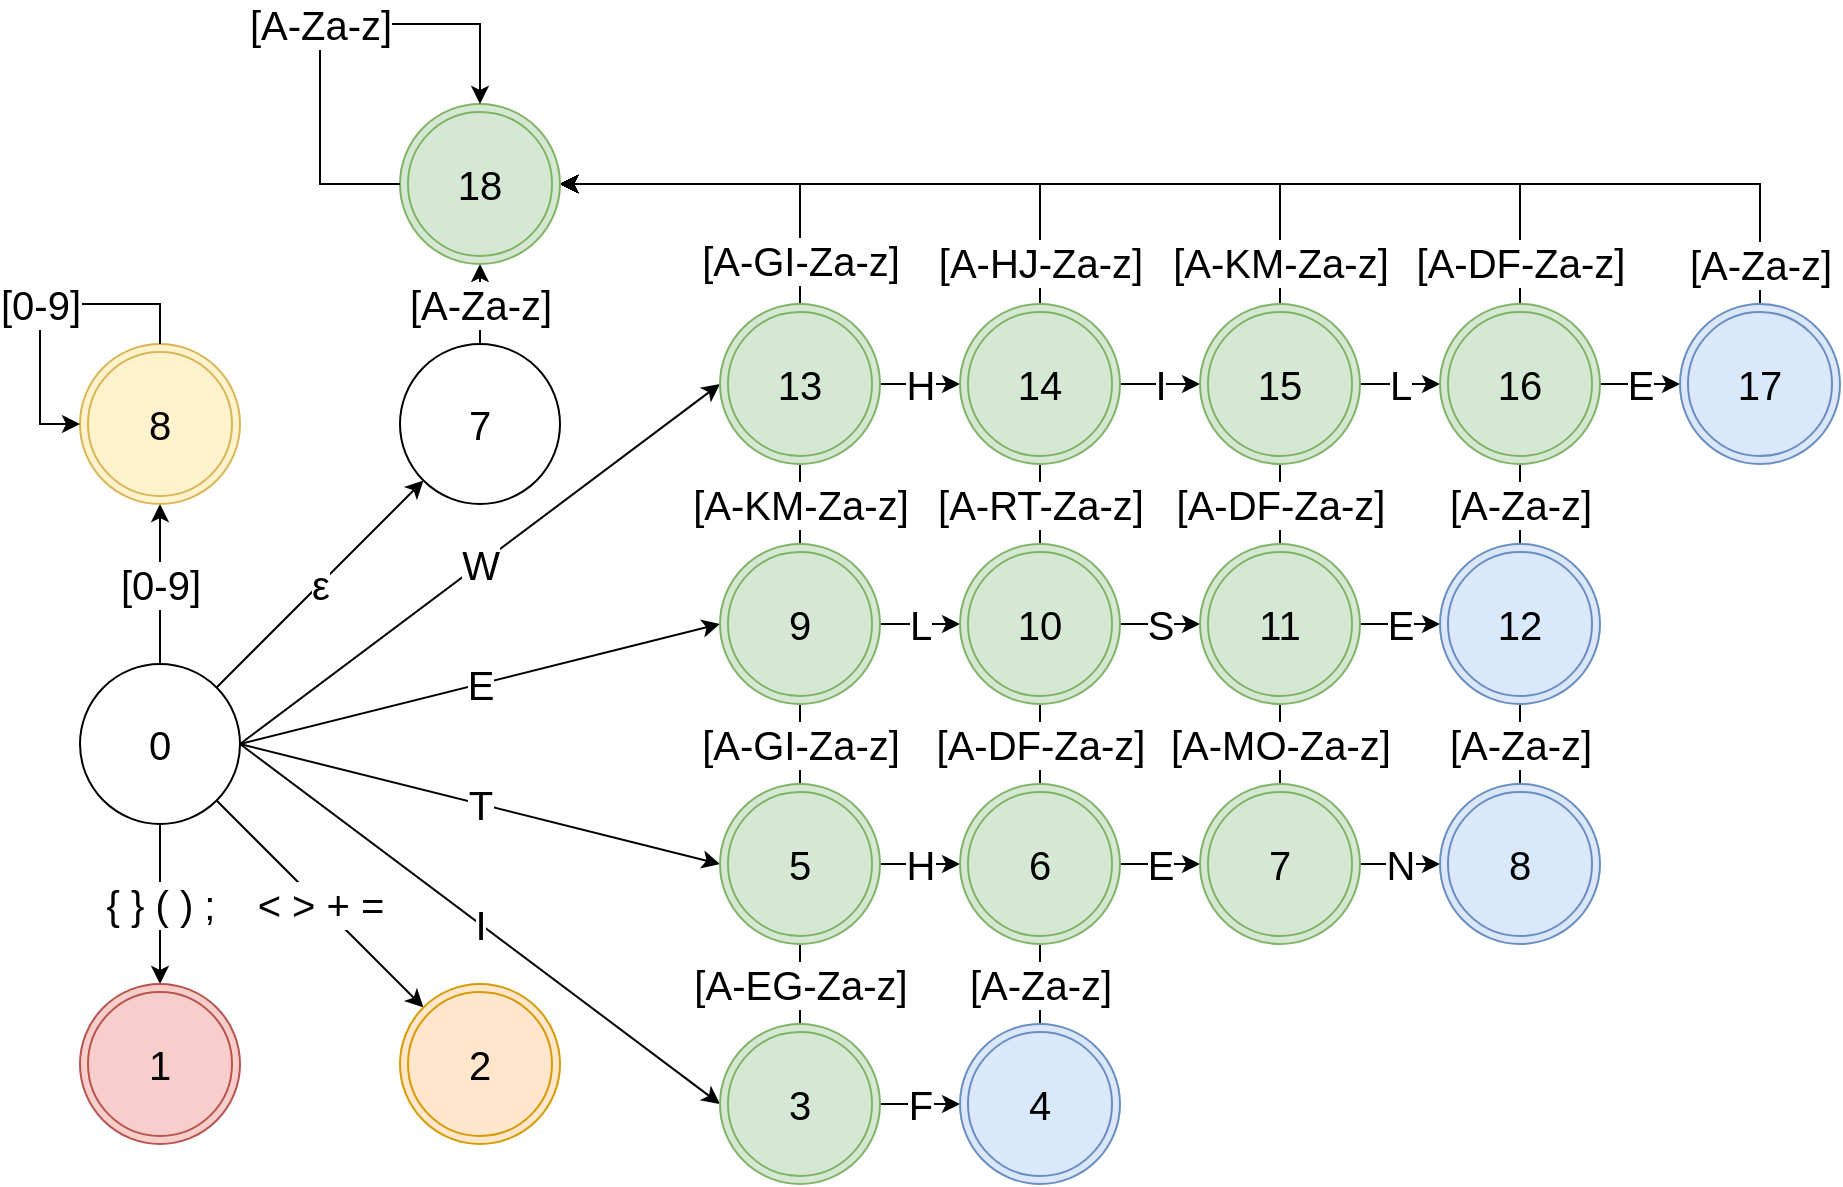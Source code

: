 <mxfile version="10.7.7" type="device"><diagram id="Cx7z8vA0UHoBSA7at_AG" name="Page-1"><mxGraphModel dx="1394" dy="747" grid="1" gridSize="10" guides="1" tooltips="1" connect="1" arrows="1" fold="1" page="1" pageScale="1" pageWidth="827" pageHeight="1169" math="0" shadow="0"><root><mxCell id="0"/><mxCell id="1" parent="0"/><mxCell id="14mDoEEIEKbeg_Cy_-Ia-2" value="{ } ( ) ;" style="edgeStyle=orthogonalEdgeStyle;rounded=0;orthogonalLoop=1;jettySize=auto;html=1;exitX=0.5;exitY=1;exitDx=0;exitDy=0;fontSize=20;entryX=0.5;entryY=0;entryDx=0;entryDy=0;" edge="1" parent="1" source="fkXB4IhUIuQRAC3rqQto-1" target="14mDoEEIEKbeg_Cy_-Ia-3"><mxGeometry relative="1" as="geometry"><mxPoint x="200" y="440" as="targetPoint"/></mxGeometry></mxCell><mxCell id="14mDoEEIEKbeg_Cy_-Ia-6" value="&amp;lt; &amp;gt; + =" style="rounded=0;orthogonalLoop=1;jettySize=auto;html=1;exitX=1;exitY=1;exitDx=0;exitDy=0;entryX=0;entryY=0;entryDx=0;entryDy=0;fontSize=20;" edge="1" parent="1" source="fkXB4IhUIuQRAC3rqQto-1" target="14mDoEEIEKbeg_Cy_-Ia-5"><mxGeometry relative="1" as="geometry"/></mxCell><mxCell id="14mDoEEIEKbeg_Cy_-Ia-9" value="I" style="edgeStyle=none;rounded=0;orthogonalLoop=1;jettySize=auto;html=1;exitX=1;exitY=0.5;exitDx=0;exitDy=0;entryX=0;entryY=0.5;entryDx=0;entryDy=0;fontSize=20;" edge="1" parent="1" source="fkXB4IhUIuQRAC3rqQto-1" target="14mDoEEIEKbeg_Cy_-Ia-10"><mxGeometry relative="1" as="geometry"><mxPoint x="200" y="440" as="targetPoint"/></mxGeometry></mxCell><mxCell id="14mDoEEIEKbeg_Cy_-Ia-15" value="T" style="edgeStyle=none;rounded=0;orthogonalLoop=1;jettySize=auto;html=1;exitX=1;exitY=0.5;exitDx=0;exitDy=0;entryX=0;entryY=0.5;entryDx=0;entryDy=0;fontSize=20;" edge="1" parent="1" source="fkXB4IhUIuQRAC3rqQto-1" target="14mDoEEIEKbeg_Cy_-Ia-11"><mxGeometry relative="1" as="geometry"/></mxCell><mxCell id="14mDoEEIEKbeg_Cy_-Ia-17" value="E" style="edgeStyle=none;rounded=0;orthogonalLoop=1;jettySize=auto;html=1;exitX=1;exitY=0.5;exitDx=0;exitDy=0;entryX=0;entryY=0.5;entryDx=0;entryDy=0;fontSize=20;" edge="1" parent="1" source="fkXB4IhUIuQRAC3rqQto-1" target="14mDoEEIEKbeg_Cy_-Ia-12"><mxGeometry relative="1" as="geometry"/></mxCell><mxCell id="14mDoEEIEKbeg_Cy_-Ia-18" value="W" style="edgeStyle=none;rounded=0;orthogonalLoop=1;jettySize=auto;html=1;exitX=1;exitY=0.5;exitDx=0;exitDy=0;entryX=0;entryY=0.5;entryDx=0;entryDy=0;fontSize=20;" edge="1" parent="1" source="fkXB4IhUIuQRAC3rqQto-1" target="14mDoEEIEKbeg_Cy_-Ia-13"><mxGeometry relative="1" as="geometry"/></mxCell><mxCell id="14mDoEEIEKbeg_Cy_-Ia-19" value="ε" style="edgeStyle=none;rounded=0;orthogonalLoop=1;jettySize=auto;html=1;exitX=1;exitY=0;exitDx=0;exitDy=0;entryX=0;entryY=1;entryDx=0;entryDy=0;fontSize=20;" edge="1" parent="1" source="fkXB4IhUIuQRAC3rqQto-1" target="14mDoEEIEKbeg_Cy_-Ia-21"><mxGeometry relative="1" as="geometry"><mxPoint x="212" y="308" as="targetPoint"/></mxGeometry></mxCell><mxCell id="14mDoEEIEKbeg_Cy_-Ia-20" value="[0-9]" style="edgeStyle=none;rounded=0;orthogonalLoop=1;jettySize=auto;html=1;exitX=0.5;exitY=0;exitDx=0;exitDy=0;entryX=0.5;entryY=1;entryDx=0;entryDy=0;fontSize=20;" edge="1" parent="1" source="fkXB4IhUIuQRAC3rqQto-1" target="14mDoEEIEKbeg_Cy_-Ia-16"><mxGeometry relative="1" as="geometry"/></mxCell><mxCell id="fkXB4IhUIuQRAC3rqQto-1" value="0" style="ellipse;whiteSpace=wrap;html=1;aspect=fixed;fontSize=20;" parent="1" vertex="1"><mxGeometry x="40" y="400" width="80" height="80" as="geometry"/></mxCell><mxCell id="14mDoEEIEKbeg_Cy_-Ia-3" value="1" style="ellipse;shape=doubleEllipse;whiteSpace=wrap;html=1;aspect=fixed;fontSize=20;fillColor=#f8cecc;strokeColor=#b85450;" vertex="1" parent="1"><mxGeometry x="40" y="560" width="80" height="80" as="geometry"/></mxCell><mxCell id="14mDoEEIEKbeg_Cy_-Ia-5" value="2" style="ellipse;shape=doubleEllipse;whiteSpace=wrap;html=1;aspect=fixed;fontSize=20;fillColor=#ffe6cc;strokeColor=#d79b00;" vertex="1" parent="1"><mxGeometry x="200" y="560" width="80" height="80" as="geometry"/></mxCell><mxCell id="14mDoEEIEKbeg_Cy_-Ia-23" value="F" style="edgeStyle=none;rounded=0;orthogonalLoop=1;jettySize=auto;html=1;exitX=1;exitY=0.5;exitDx=0;exitDy=0;entryX=0;entryY=0.5;entryDx=0;entryDy=0;fontSize=20;" edge="1" parent="1" source="14mDoEEIEKbeg_Cy_-Ia-10" target="14mDoEEIEKbeg_Cy_-Ia-22"><mxGeometry relative="1" as="geometry"/></mxCell><mxCell id="14mDoEEIEKbeg_Cy_-Ia-66" value="[A-EG-Za-z]" style="edgeStyle=orthogonalEdgeStyle;rounded=0;orthogonalLoop=1;jettySize=auto;html=1;exitX=0.5;exitY=0;exitDx=0;exitDy=0;entryX=1;entryY=0.5;entryDx=0;entryDy=0;fontSize=20;" edge="1" parent="1" source="14mDoEEIEKbeg_Cy_-Ia-10" target="14mDoEEIEKbeg_Cy_-Ia-45"><mxGeometry x="-0.926" relative="1" as="geometry"><mxPoint as="offset"/></mxGeometry></mxCell><mxCell id="14mDoEEIEKbeg_Cy_-Ia-10" value="3" style="ellipse;shape=doubleEllipse;whiteSpace=wrap;html=1;aspect=fixed;fontSize=20;fillColor=#d5e8d4;strokeColor=#82b366;" vertex="1" parent="1"><mxGeometry x="360" y="580" width="80" height="80" as="geometry"/></mxCell><mxCell id="14mDoEEIEKbeg_Cy_-Ia-27" value="H" style="edgeStyle=none;rounded=0;orthogonalLoop=1;jettySize=auto;html=1;exitX=1;exitY=0.5;exitDx=0;exitDy=0;entryX=0;entryY=0.5;entryDx=0;entryDy=0;fontSize=20;" edge="1" parent="1" source="14mDoEEIEKbeg_Cy_-Ia-11" target="14mDoEEIEKbeg_Cy_-Ia-24"><mxGeometry relative="1" as="geometry"/></mxCell><mxCell id="14mDoEEIEKbeg_Cy_-Ia-61" value="[A-GI-Za-z]&lt;br&gt;" style="edgeStyle=orthogonalEdgeStyle;rounded=0;orthogonalLoop=1;jettySize=auto;html=1;exitX=0.5;exitY=0;exitDx=0;exitDy=0;entryX=1;entryY=0.5;entryDx=0;entryDy=0;fontSize=20;" edge="1" parent="1" source="14mDoEEIEKbeg_Cy_-Ia-11" target="14mDoEEIEKbeg_Cy_-Ia-45"><mxGeometry x="-0.905" relative="1" as="geometry"><mxPoint as="offset"/></mxGeometry></mxCell><mxCell id="14mDoEEIEKbeg_Cy_-Ia-11" value="5" style="ellipse;shape=doubleEllipse;whiteSpace=wrap;html=1;aspect=fixed;fontSize=20;fillColor=#d5e8d4;strokeColor=#82b366;" vertex="1" parent="1"><mxGeometry x="360" y="460" width="80" height="80" as="geometry"/></mxCell><mxCell id="14mDoEEIEKbeg_Cy_-Ia-33" value="L" style="edgeStyle=none;rounded=0;orthogonalLoop=1;jettySize=auto;html=1;exitX=1;exitY=0.5;exitDx=0;exitDy=0;entryX=0;entryY=0.5;entryDx=0;entryDy=0;fontSize=20;" edge="1" parent="1" source="14mDoEEIEKbeg_Cy_-Ia-12" target="14mDoEEIEKbeg_Cy_-Ia-30"><mxGeometry relative="1" as="geometry"/></mxCell><mxCell id="14mDoEEIEKbeg_Cy_-Ia-55" value="[A-KM-Za-z]" style="edgeStyle=orthogonalEdgeStyle;rounded=0;orthogonalLoop=1;jettySize=auto;html=1;exitX=0.5;exitY=0;exitDx=0;exitDy=0;entryX=1;entryY=0.5;entryDx=0;entryDy=0;fontSize=20;" edge="1" parent="1" source="14mDoEEIEKbeg_Cy_-Ia-12" target="14mDoEEIEKbeg_Cy_-Ia-45"><mxGeometry x="-0.867" relative="1" as="geometry"><mxPoint as="offset"/></mxGeometry></mxCell><mxCell id="14mDoEEIEKbeg_Cy_-Ia-12" value="9" style="ellipse;shape=doubleEllipse;whiteSpace=wrap;html=1;aspect=fixed;fontSize=20;fillColor=#d5e8d4;strokeColor=#82b366;" vertex="1" parent="1"><mxGeometry x="360" y="340" width="80" height="80" as="geometry"/></mxCell><mxCell id="14mDoEEIEKbeg_Cy_-Ia-40" value="H" style="edgeStyle=none;rounded=0;orthogonalLoop=1;jettySize=auto;html=1;exitX=1;exitY=0.5;exitDx=0;exitDy=0;entryX=0;entryY=0.5;entryDx=0;entryDy=0;fontSize=20;" edge="1" parent="1" source="14mDoEEIEKbeg_Cy_-Ia-13" target="14mDoEEIEKbeg_Cy_-Ia-36"><mxGeometry relative="1" as="geometry"/></mxCell><mxCell id="14mDoEEIEKbeg_Cy_-Ia-50" value="[A-GI-Za-z]" style="edgeStyle=orthogonalEdgeStyle;rounded=0;orthogonalLoop=1;jettySize=auto;html=1;exitX=0.5;exitY=0;exitDx=0;exitDy=0;entryX=1;entryY=0.5;entryDx=0;entryDy=0;fontSize=20;" edge="1" parent="1" source="14mDoEEIEKbeg_Cy_-Ia-13" target="14mDoEEIEKbeg_Cy_-Ia-45"><mxGeometry x="-0.75" relative="1" as="geometry"><mxPoint as="offset"/></mxGeometry></mxCell><mxCell id="14mDoEEIEKbeg_Cy_-Ia-13" value="13" style="ellipse;shape=doubleEllipse;whiteSpace=wrap;html=1;aspect=fixed;fontSize=20;fillColor=#d5e8d4;strokeColor=#82b366;" vertex="1" parent="1"><mxGeometry x="360" y="220" width="80" height="80" as="geometry"/></mxCell><mxCell id="14mDoEEIEKbeg_Cy_-Ia-16" value="8" style="ellipse;shape=doubleEllipse;whiteSpace=wrap;html=1;aspect=fixed;fontSize=20;fillColor=#fff2cc;strokeColor=#d6b656;" vertex="1" parent="1"><mxGeometry x="40" y="240" width="80" height="80" as="geometry"/></mxCell><mxCell id="14mDoEEIEKbeg_Cy_-Ia-46" value="[A-Za-z]" style="edgeStyle=none;rounded=0;orthogonalLoop=1;jettySize=auto;html=1;exitX=0.5;exitY=0;exitDx=0;exitDy=0;entryX=0.5;entryY=1;entryDx=0;entryDy=0;fontSize=20;" edge="1" parent="1" source="14mDoEEIEKbeg_Cy_-Ia-21" target="14mDoEEIEKbeg_Cy_-Ia-45"><mxGeometry relative="1" as="geometry"/></mxCell><mxCell id="14mDoEEIEKbeg_Cy_-Ia-21" value="7" style="ellipse;whiteSpace=wrap;html=1;aspect=fixed;fontSize=20;" vertex="1" parent="1"><mxGeometry x="200" y="240" width="80" height="80" as="geometry"/></mxCell><mxCell id="14mDoEEIEKbeg_Cy_-Ia-67" value="[A-Za-z]" style="edgeStyle=orthogonalEdgeStyle;rounded=0;orthogonalLoop=1;jettySize=auto;html=1;exitX=0.5;exitY=0;exitDx=0;exitDy=0;entryX=1;entryY=0.5;entryDx=0;entryDy=0;fontSize=20;" edge="1" parent="1" source="14mDoEEIEKbeg_Cy_-Ia-22" target="14mDoEEIEKbeg_Cy_-Ia-45"><mxGeometry x="-0.939" relative="1" as="geometry"><mxPoint as="offset"/></mxGeometry></mxCell><mxCell id="14mDoEEIEKbeg_Cy_-Ia-22" value="4" style="ellipse;shape=doubleEllipse;whiteSpace=wrap;html=1;aspect=fixed;fontSize=20;fillColor=#dae8fc;strokeColor=#6c8ebf;" vertex="1" parent="1"><mxGeometry x="480" y="580" width="80" height="80" as="geometry"/></mxCell><mxCell id="14mDoEEIEKbeg_Cy_-Ia-28" value="E" style="edgeStyle=none;rounded=0;orthogonalLoop=1;jettySize=auto;html=1;exitX=1;exitY=0.5;exitDx=0;exitDy=0;entryX=0;entryY=0.5;entryDx=0;entryDy=0;fontSize=20;" edge="1" parent="1" source="14mDoEEIEKbeg_Cy_-Ia-24" target="14mDoEEIEKbeg_Cy_-Ia-25"><mxGeometry relative="1" as="geometry"/></mxCell><mxCell id="14mDoEEIEKbeg_Cy_-Ia-62" value="[A-DF-Za-z]" style="edgeStyle=orthogonalEdgeStyle;rounded=0;orthogonalLoop=1;jettySize=auto;html=1;exitX=0.5;exitY=0;exitDx=0;exitDy=0;entryX=1;entryY=0.5;entryDx=0;entryDy=0;fontSize=20;" edge="1" parent="1" source="14mDoEEIEKbeg_Cy_-Ia-24" target="14mDoEEIEKbeg_Cy_-Ia-45"><mxGeometry x="-0.926" relative="1" as="geometry"><mxPoint as="offset"/></mxGeometry></mxCell><mxCell id="14mDoEEIEKbeg_Cy_-Ia-24" value="6" style="ellipse;shape=doubleEllipse;whiteSpace=wrap;html=1;aspect=fixed;fontSize=20;fillColor=#d5e8d4;strokeColor=#82b366;" vertex="1" parent="1"><mxGeometry x="480" y="460" width="80" height="80" as="geometry"/></mxCell><mxCell id="14mDoEEIEKbeg_Cy_-Ia-29" value="N" style="edgeStyle=none;rounded=0;orthogonalLoop=1;jettySize=auto;html=1;exitX=1;exitY=0.5;exitDx=0;exitDy=0;entryX=0;entryY=0.5;entryDx=0;entryDy=0;fontSize=20;" edge="1" parent="1" source="14mDoEEIEKbeg_Cy_-Ia-25" target="14mDoEEIEKbeg_Cy_-Ia-26"><mxGeometry relative="1" as="geometry"/></mxCell><mxCell id="14mDoEEIEKbeg_Cy_-Ia-63" value="[A-MO-Za-z]" style="edgeStyle=orthogonalEdgeStyle;rounded=0;orthogonalLoop=1;jettySize=auto;html=1;exitX=0.5;exitY=0;exitDx=0;exitDy=0;entryX=1;entryY=0.5;entryDx=0;entryDy=0;fontSize=20;" edge="1" parent="1" source="14mDoEEIEKbeg_Cy_-Ia-25" target="14mDoEEIEKbeg_Cy_-Ia-45"><mxGeometry x="-0.939" relative="1" as="geometry"><mxPoint as="offset"/></mxGeometry></mxCell><mxCell id="14mDoEEIEKbeg_Cy_-Ia-25" value="7" style="ellipse;shape=doubleEllipse;whiteSpace=wrap;html=1;aspect=fixed;fontSize=20;fillColor=#d5e8d4;strokeColor=#82b366;" vertex="1" parent="1"><mxGeometry x="600" y="460" width="80" height="80" as="geometry"/></mxCell><mxCell id="14mDoEEIEKbeg_Cy_-Ia-65" value="[A-Za-z]&lt;br&gt;" style="edgeStyle=orthogonalEdgeStyle;rounded=0;orthogonalLoop=1;jettySize=auto;html=1;exitX=0.5;exitY=0;exitDx=0;exitDy=0;entryX=1;entryY=0.5;entryDx=0;entryDy=0;fontSize=20;" edge="1" parent="1" source="14mDoEEIEKbeg_Cy_-Ia-26" target="14mDoEEIEKbeg_Cy_-Ia-45"><mxGeometry x="-0.949" relative="1" as="geometry"><mxPoint as="offset"/></mxGeometry></mxCell><mxCell id="14mDoEEIEKbeg_Cy_-Ia-26" value="8" style="ellipse;shape=doubleEllipse;whiteSpace=wrap;html=1;aspect=fixed;fontSize=20;fillColor=#dae8fc;strokeColor=#6c8ebf;" vertex="1" parent="1"><mxGeometry x="720" y="460" width="80" height="80" as="geometry"/></mxCell><mxCell id="14mDoEEIEKbeg_Cy_-Ia-34" value="S" style="edgeStyle=none;rounded=0;orthogonalLoop=1;jettySize=auto;html=1;exitX=1;exitY=0.5;exitDx=0;exitDy=0;entryX=0;entryY=0.5;entryDx=0;entryDy=0;fontSize=20;" edge="1" parent="1" source="14mDoEEIEKbeg_Cy_-Ia-30" target="14mDoEEIEKbeg_Cy_-Ia-31"><mxGeometry relative="1" as="geometry"/></mxCell><mxCell id="14mDoEEIEKbeg_Cy_-Ia-56" value="[A-RT-Za-z]" style="edgeStyle=orthogonalEdgeStyle;rounded=0;orthogonalLoop=1;jettySize=auto;html=1;exitX=0.5;exitY=0;exitDx=0;exitDy=0;entryX=1;entryY=0.5;entryDx=0;entryDy=0;fontSize=20;" edge="1" parent="1" source="14mDoEEIEKbeg_Cy_-Ia-30" target="14mDoEEIEKbeg_Cy_-Ia-45"><mxGeometry x="-0.905" relative="1" as="geometry"><mxPoint as="offset"/></mxGeometry></mxCell><mxCell id="14mDoEEIEKbeg_Cy_-Ia-30" value="10" style="ellipse;shape=doubleEllipse;whiteSpace=wrap;html=1;aspect=fixed;fontSize=20;fillColor=#d5e8d4;strokeColor=#82b366;" vertex="1" parent="1"><mxGeometry x="480" y="340" width="80" height="80" as="geometry"/></mxCell><mxCell id="14mDoEEIEKbeg_Cy_-Ia-35" value="E" style="edgeStyle=none;rounded=0;orthogonalLoop=1;jettySize=auto;html=1;exitX=1;exitY=0.5;exitDx=0;exitDy=0;entryX=0;entryY=0.5;entryDx=0;entryDy=0;fontSize=20;" edge="1" parent="1" source="14mDoEEIEKbeg_Cy_-Ia-31" target="14mDoEEIEKbeg_Cy_-Ia-32"><mxGeometry relative="1" as="geometry"/></mxCell><mxCell id="14mDoEEIEKbeg_Cy_-Ia-59" value="[A-DF-Za-z]" style="edgeStyle=orthogonalEdgeStyle;rounded=0;orthogonalLoop=1;jettySize=auto;html=1;exitX=0.5;exitY=0;exitDx=0;exitDy=0;entryX=1;entryY=0.5;entryDx=0;entryDy=0;fontSize=20;" edge="1" parent="1" source="14mDoEEIEKbeg_Cy_-Ia-31" target="14mDoEEIEKbeg_Cy_-Ia-45"><mxGeometry x="-0.926" relative="1" as="geometry"><mxPoint as="offset"/></mxGeometry></mxCell><mxCell id="14mDoEEIEKbeg_Cy_-Ia-31" value="11" style="ellipse;shape=doubleEllipse;whiteSpace=wrap;html=1;aspect=fixed;fontSize=20;fillColor=#d5e8d4;strokeColor=#82b366;" vertex="1" parent="1"><mxGeometry x="600" y="340" width="80" height="80" as="geometry"/></mxCell><mxCell id="14mDoEEIEKbeg_Cy_-Ia-60" value="[A-Za-z]" style="edgeStyle=orthogonalEdgeStyle;rounded=0;orthogonalLoop=1;jettySize=auto;html=1;exitX=0.5;exitY=0;exitDx=0;exitDy=0;entryX=1;entryY=0.5;entryDx=0;entryDy=0;fontSize=20;" edge="1" parent="1" source="14mDoEEIEKbeg_Cy_-Ia-32" target="14mDoEEIEKbeg_Cy_-Ia-45"><mxGeometry x="-0.939" relative="1" as="geometry"><mxPoint as="offset"/></mxGeometry></mxCell><mxCell id="14mDoEEIEKbeg_Cy_-Ia-32" value="12" style="ellipse;shape=doubleEllipse;whiteSpace=wrap;html=1;aspect=fixed;fontSize=20;fillColor=#dae8fc;strokeColor=#6c8ebf;" vertex="1" parent="1"><mxGeometry x="720" y="340" width="80" height="80" as="geometry"/></mxCell><mxCell id="14mDoEEIEKbeg_Cy_-Ia-41" value="I" style="edgeStyle=none;rounded=0;orthogonalLoop=1;jettySize=auto;html=1;exitX=1;exitY=0.5;exitDx=0;exitDy=0;entryX=0;entryY=0.5;entryDx=0;entryDy=0;fontSize=20;" edge="1" parent="1" source="14mDoEEIEKbeg_Cy_-Ia-36" target="14mDoEEIEKbeg_Cy_-Ia-37"><mxGeometry relative="1" as="geometry"/></mxCell><mxCell id="14mDoEEIEKbeg_Cy_-Ia-51" value="[A-HJ-Za-z]" style="edgeStyle=orthogonalEdgeStyle;rounded=0;orthogonalLoop=1;jettySize=auto;html=1;exitX=0.5;exitY=0;exitDx=0;exitDy=0;entryX=1;entryY=0.5;entryDx=0;entryDy=0;fontSize=20;" edge="1" parent="1" source="14mDoEEIEKbeg_Cy_-Ia-36" target="14mDoEEIEKbeg_Cy_-Ia-45"><mxGeometry x="-0.857" relative="1" as="geometry"><mxPoint as="offset"/></mxGeometry></mxCell><mxCell id="14mDoEEIEKbeg_Cy_-Ia-36" value="14" style="ellipse;shape=doubleEllipse;whiteSpace=wrap;html=1;aspect=fixed;fontSize=20;fillColor=#d5e8d4;strokeColor=#82b366;" vertex="1" parent="1"><mxGeometry x="480" y="220" width="80" height="80" as="geometry"/></mxCell><mxCell id="14mDoEEIEKbeg_Cy_-Ia-42" value="L" style="edgeStyle=none;rounded=0;orthogonalLoop=1;jettySize=auto;html=1;exitX=1;exitY=0.5;exitDx=0;exitDy=0;entryX=0;entryY=0.5;entryDx=0;entryDy=0;fontSize=20;" edge="1" parent="1" source="14mDoEEIEKbeg_Cy_-Ia-37" target="14mDoEEIEKbeg_Cy_-Ia-38"><mxGeometry relative="1" as="geometry"/></mxCell><mxCell id="14mDoEEIEKbeg_Cy_-Ia-52" value="[A-KM-Za-z]" style="edgeStyle=orthogonalEdgeStyle;rounded=0;orthogonalLoop=1;jettySize=auto;html=1;exitX=0.5;exitY=0;exitDx=0;exitDy=0;entryX=1;entryY=0.5;entryDx=0;entryDy=0;fontSize=20;" edge="1" parent="1" source="14mDoEEIEKbeg_Cy_-Ia-37" target="14mDoEEIEKbeg_Cy_-Ia-45"><mxGeometry x="-0.9" relative="1" as="geometry"><mxPoint as="offset"/></mxGeometry></mxCell><mxCell id="14mDoEEIEKbeg_Cy_-Ia-37" value="15" style="ellipse;shape=doubleEllipse;whiteSpace=wrap;html=1;aspect=fixed;fontSize=20;fillColor=#d5e8d4;strokeColor=#82b366;" vertex="1" parent="1"><mxGeometry x="600" y="220" width="80" height="80" as="geometry"/></mxCell><mxCell id="14mDoEEIEKbeg_Cy_-Ia-43" value="E" style="edgeStyle=none;rounded=0;orthogonalLoop=1;jettySize=auto;html=1;exitX=1;exitY=0.5;exitDx=0;exitDy=0;entryX=0;entryY=0.5;entryDx=0;entryDy=0;fontSize=20;" edge="1" parent="1" source="14mDoEEIEKbeg_Cy_-Ia-38" target="14mDoEEIEKbeg_Cy_-Ia-39"><mxGeometry relative="1" as="geometry"/></mxCell><mxCell id="14mDoEEIEKbeg_Cy_-Ia-53" value="[A-DF-Za-z]" style="edgeStyle=orthogonalEdgeStyle;rounded=0;orthogonalLoop=1;jettySize=auto;html=1;exitX=0.5;exitY=0;exitDx=0;exitDy=0;entryX=1;entryY=0.5;entryDx=0;entryDy=0;fontSize=20;" edge="1" parent="1" source="14mDoEEIEKbeg_Cy_-Ia-38" target="14mDoEEIEKbeg_Cy_-Ia-45"><mxGeometry x="-0.923" relative="1" as="geometry"><mxPoint as="offset"/></mxGeometry></mxCell><mxCell id="14mDoEEIEKbeg_Cy_-Ia-38" value="16" style="ellipse;shape=doubleEllipse;whiteSpace=wrap;html=1;aspect=fixed;fontSize=20;fillColor=#d5e8d4;strokeColor=#82b366;" vertex="1" parent="1"><mxGeometry x="720" y="220" width="80" height="80" as="geometry"/></mxCell><mxCell id="14mDoEEIEKbeg_Cy_-Ia-54" value="[A-Za-z]" style="edgeStyle=orthogonalEdgeStyle;rounded=0;orthogonalLoop=1;jettySize=auto;html=1;exitX=0.5;exitY=0;exitDx=0;exitDy=0;entryX=1;entryY=0.5;entryDx=0;entryDy=0;fontSize=20;" edge="1" parent="1" source="14mDoEEIEKbeg_Cy_-Ia-39" target="14mDoEEIEKbeg_Cy_-Ia-45"><mxGeometry x="-0.938" relative="1" as="geometry"><mxPoint as="offset"/></mxGeometry></mxCell><mxCell id="14mDoEEIEKbeg_Cy_-Ia-39" value="17" style="ellipse;shape=doubleEllipse;whiteSpace=wrap;html=1;aspect=fixed;fontSize=20;fillColor=#dae8fc;strokeColor=#6c8ebf;" vertex="1" parent="1"><mxGeometry x="840" y="220" width="80" height="80" as="geometry"/></mxCell><mxCell id="14mDoEEIEKbeg_Cy_-Ia-45" value="18" style="ellipse;shape=doubleEllipse;whiteSpace=wrap;html=1;aspect=fixed;fontSize=20;fillColor=#d5e8d4;strokeColor=#82b366;" vertex="1" parent="1"><mxGeometry x="200" y="120" width="80" height="80" as="geometry"/></mxCell><mxCell id="14mDoEEIEKbeg_Cy_-Ia-47" value="[A-Za-z]" style="edgeStyle=orthogonalEdgeStyle;rounded=0;orthogonalLoop=1;jettySize=auto;html=1;exitX=0;exitY=0.5;exitDx=0;exitDy=0;entryX=0.5;entryY=0;entryDx=0;entryDy=0;fontSize=20;" edge="1" parent="1" source="14mDoEEIEKbeg_Cy_-Ia-45" target="14mDoEEIEKbeg_Cy_-Ia-45"><mxGeometry relative="1" as="geometry"><Array as="points"><mxPoint x="160" y="160"/><mxPoint x="160" y="80"/><mxPoint x="240" y="80"/></Array></mxGeometry></mxCell><mxCell id="14mDoEEIEKbeg_Cy_-Ia-68" value="[0-9]" style="edgeStyle=orthogonalEdgeStyle;rounded=0;orthogonalLoop=1;jettySize=auto;html=1;exitX=0.5;exitY=0;exitDx=0;exitDy=0;entryX=0;entryY=0.5;entryDx=0;entryDy=0;fontSize=20;" edge="1" parent="1" source="14mDoEEIEKbeg_Cy_-Ia-16" target="14mDoEEIEKbeg_Cy_-Ia-16"><mxGeometry relative="1" as="geometry"><Array as="points"><mxPoint x="80" y="220"/><mxPoint x="20" y="220"/><mxPoint x="20" y="280"/></Array></mxGeometry></mxCell></root></mxGraphModel></diagram></mxfile>